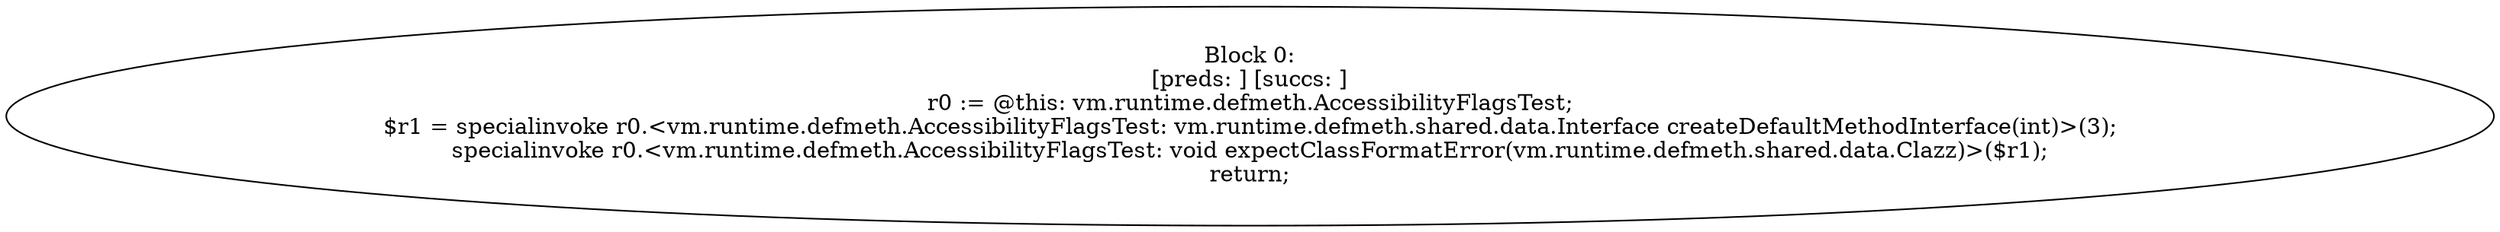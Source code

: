 digraph "unitGraph" {
    "Block 0:
[preds: ] [succs: ]
r0 := @this: vm.runtime.defmeth.AccessibilityFlagsTest;
$r1 = specialinvoke r0.<vm.runtime.defmeth.AccessibilityFlagsTest: vm.runtime.defmeth.shared.data.Interface createDefaultMethodInterface(int)>(3);
specialinvoke r0.<vm.runtime.defmeth.AccessibilityFlagsTest: void expectClassFormatError(vm.runtime.defmeth.shared.data.Clazz)>($r1);
return;
"
}
